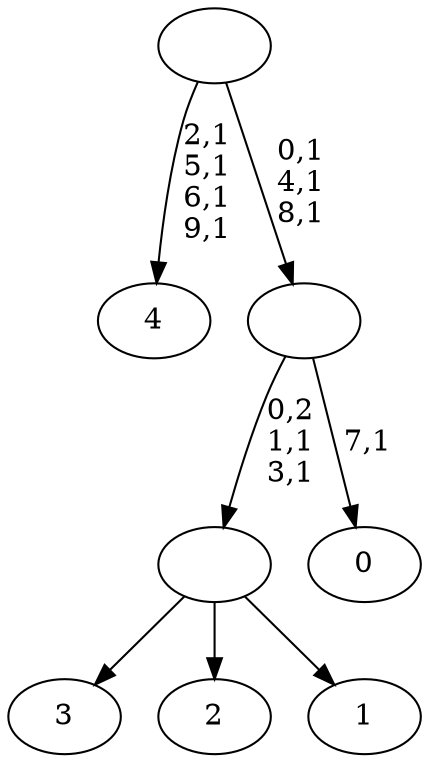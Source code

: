 digraph T {
	15 [label="4"]
	10 [label="3"]
	9 [label="2"]
	8 [label="1"]
	7 [label=""]
	5 [label="0"]
	3 [label=""]
	0 [label=""]
	7 -> 10 [label=""]
	7 -> 9 [label=""]
	7 -> 8 [label=""]
	3 -> 5 [label="7,1"]
	3 -> 7 [label="0,2\n1,1\n3,1"]
	0 -> 3 [label="0,1\n4,1\n8,1"]
	0 -> 15 [label="2,1\n5,1\n6,1\n9,1"]
}
